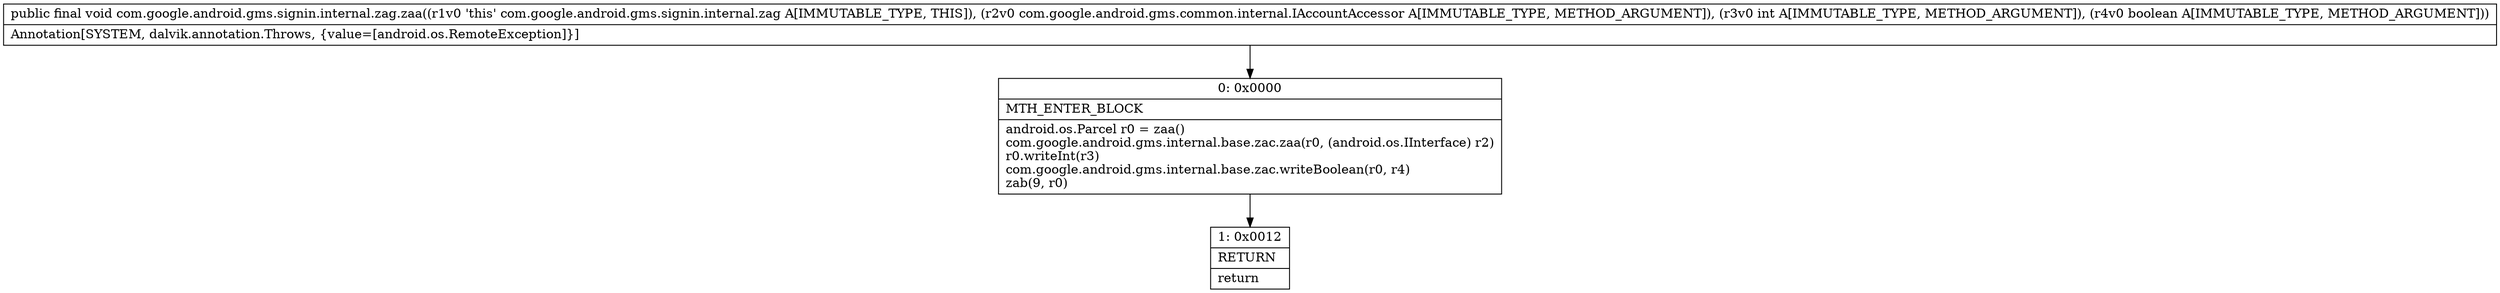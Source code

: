 digraph "CFG forcom.google.android.gms.signin.internal.zag.zaa(Lcom\/google\/android\/gms\/common\/internal\/IAccountAccessor;IZ)V" {
Node_0 [shape=record,label="{0\:\ 0x0000|MTH_ENTER_BLOCK\l|android.os.Parcel r0 = zaa()\lcom.google.android.gms.internal.base.zac.zaa(r0, (android.os.IInterface) r2)\lr0.writeInt(r3)\lcom.google.android.gms.internal.base.zac.writeBoolean(r0, r4)\lzab(9, r0)\l}"];
Node_1 [shape=record,label="{1\:\ 0x0012|RETURN\l|return\l}"];
MethodNode[shape=record,label="{public final void com.google.android.gms.signin.internal.zag.zaa((r1v0 'this' com.google.android.gms.signin.internal.zag A[IMMUTABLE_TYPE, THIS]), (r2v0 com.google.android.gms.common.internal.IAccountAccessor A[IMMUTABLE_TYPE, METHOD_ARGUMENT]), (r3v0 int A[IMMUTABLE_TYPE, METHOD_ARGUMENT]), (r4v0 boolean A[IMMUTABLE_TYPE, METHOD_ARGUMENT]))  | Annotation[SYSTEM, dalvik.annotation.Throws, \{value=[android.os.RemoteException]\}]\l}"];
MethodNode -> Node_0;
Node_0 -> Node_1;
}

